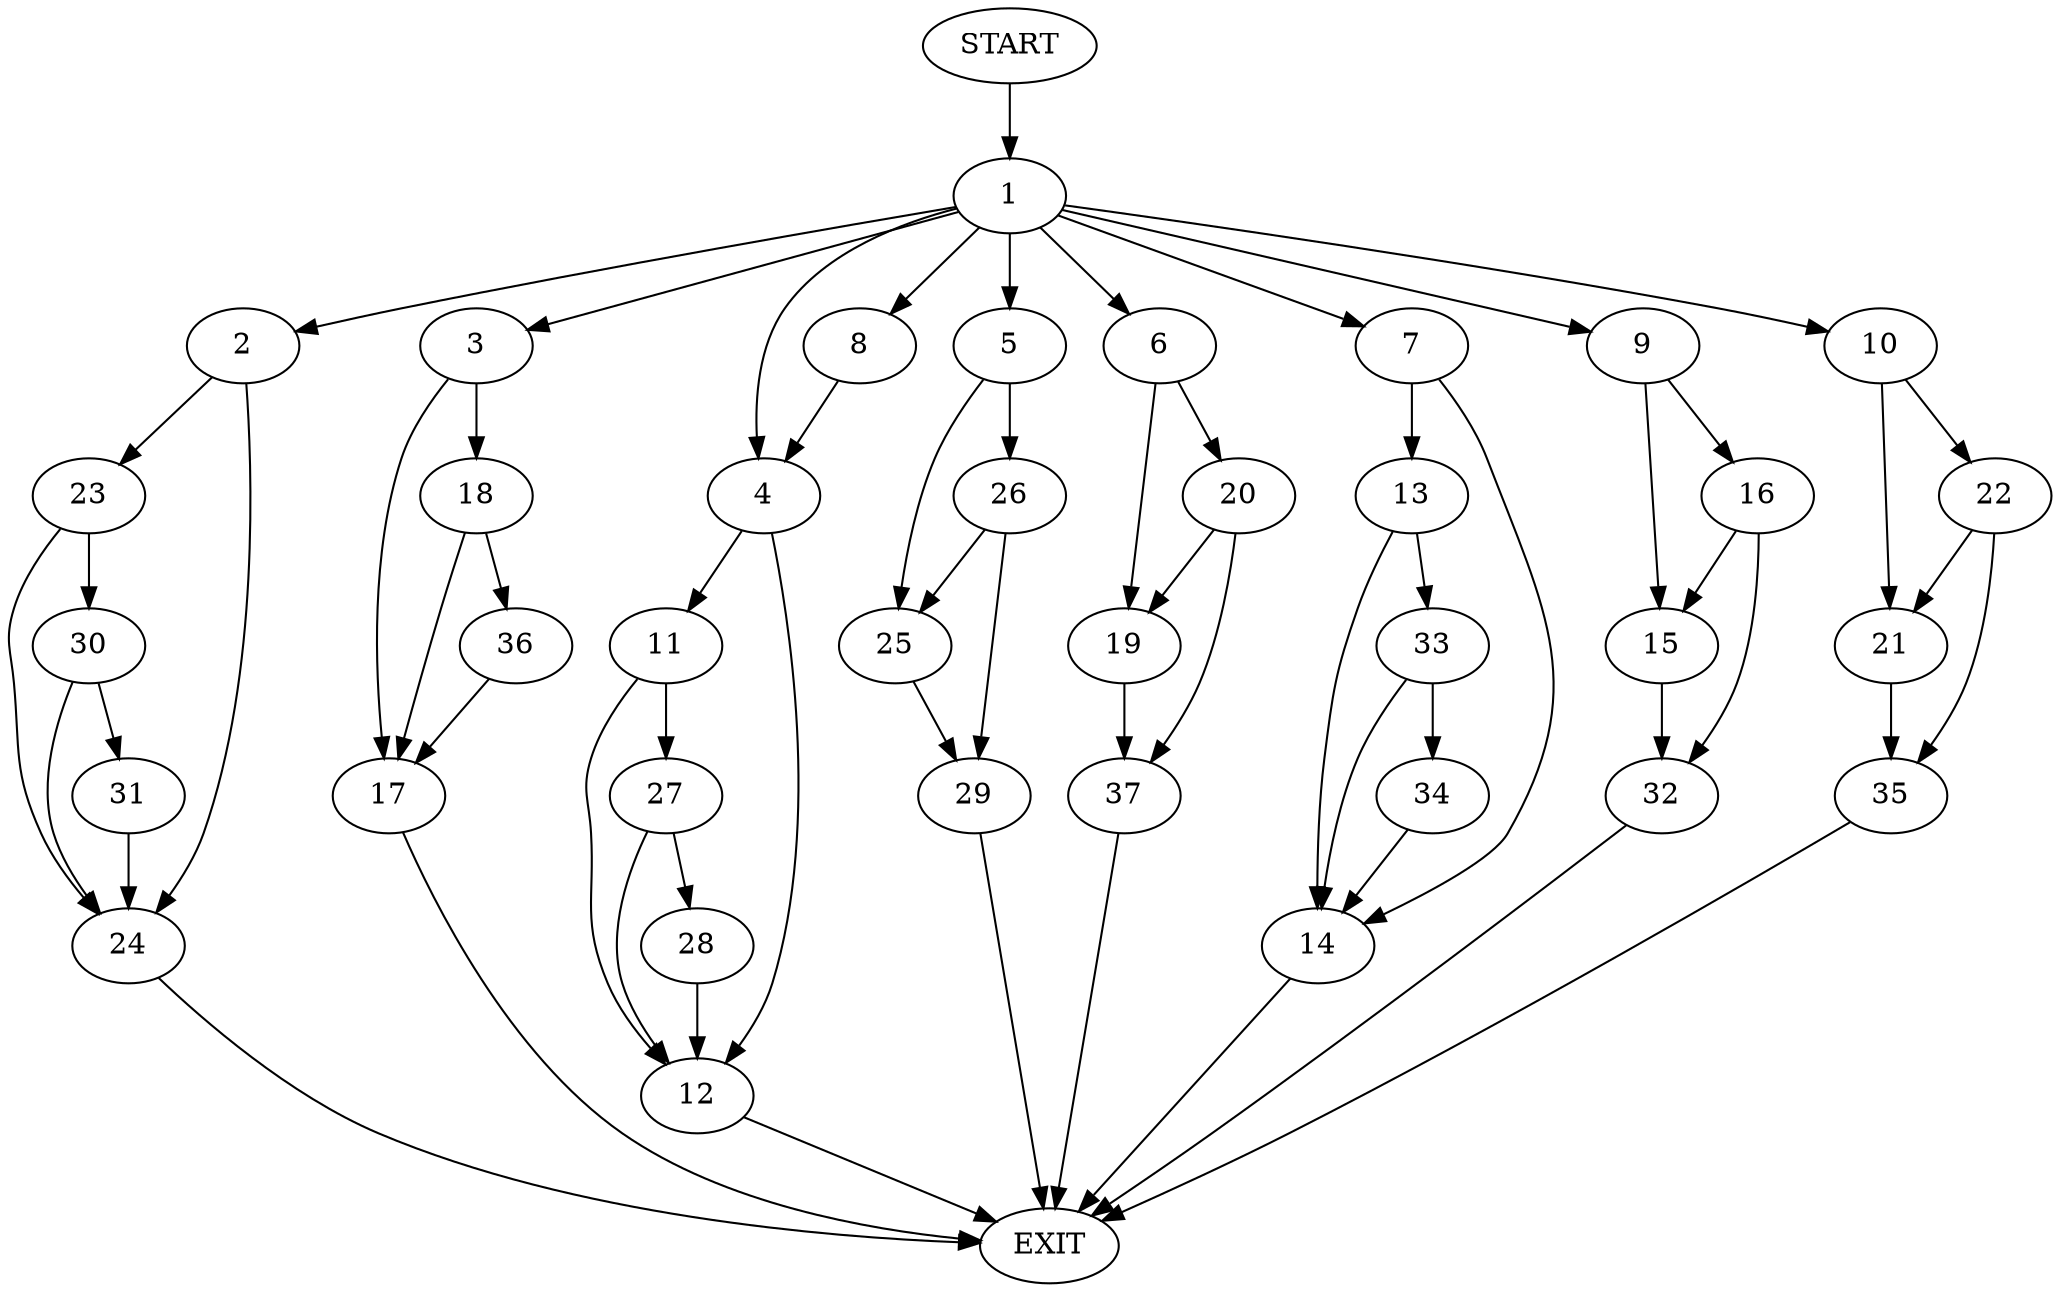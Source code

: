 digraph {
0 [label="START"]
38 [label="EXIT"]
0 -> 1
1 -> 2
1 -> 3
1 -> 4
1 -> 5
1 -> 6
1 -> 7
1 -> 8
1 -> 9
1 -> 10
4 -> 11
4 -> 12
7 -> 13
7 -> 14
9 -> 15
9 -> 16
3 -> 17
3 -> 18
8 -> 4
6 -> 19
6 -> 20
10 -> 21
10 -> 22
2 -> 23
2 -> 24
5 -> 25
5 -> 26
11 -> 12
11 -> 27
12 -> 38
27 -> 28
27 -> 12
28 -> 12
26 -> 25
26 -> 29
25 -> 29
29 -> 38
23 -> 30
23 -> 24
24 -> 38
30 -> 31
30 -> 24
31 -> 24
15 -> 32
16 -> 15
16 -> 32
32 -> 38
13 -> 33
13 -> 14
14 -> 38
33 -> 34
33 -> 14
34 -> 14
22 -> 35
22 -> 21
21 -> 35
35 -> 38
18 -> 36
18 -> 17
17 -> 38
36 -> 17
19 -> 37
20 -> 19
20 -> 37
37 -> 38
}
